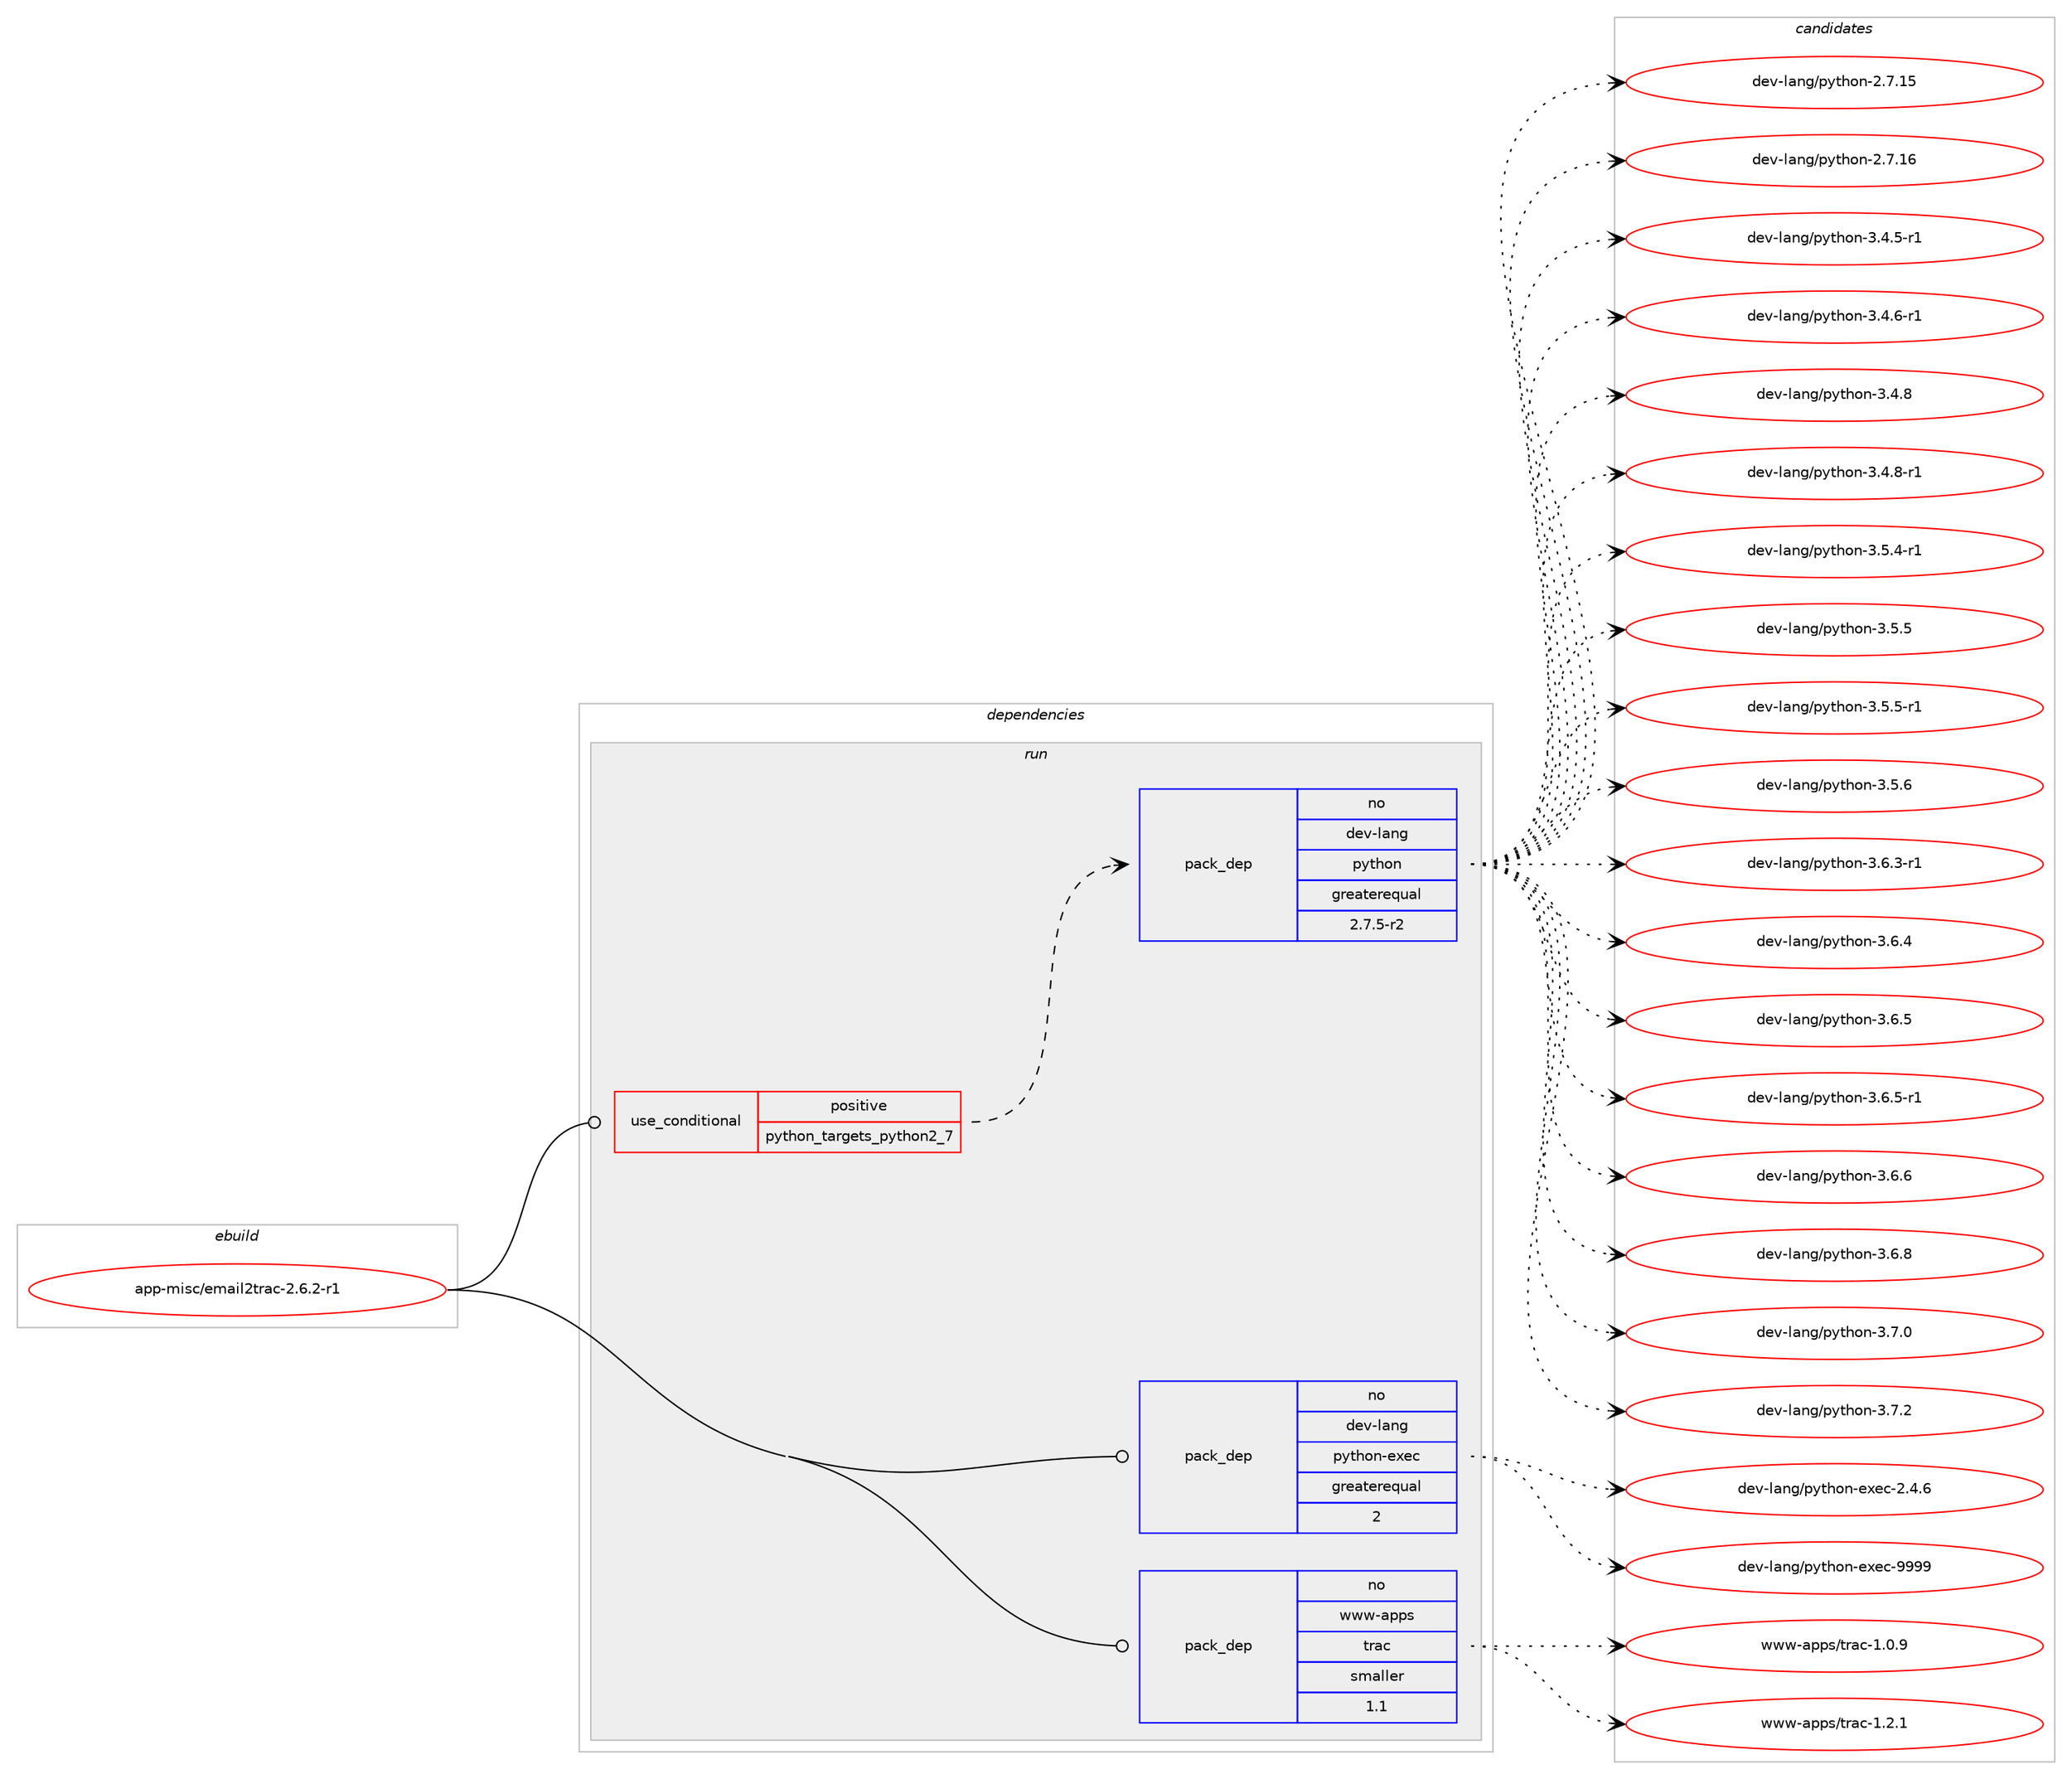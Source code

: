 digraph prolog {

# *************
# Graph options
# *************

newrank=true;
concentrate=true;
compound=true;
graph [rankdir=LR,fontname=Helvetica,fontsize=10,ranksep=1.5];#, ranksep=2.5, nodesep=0.2];
edge  [arrowhead=vee];
node  [fontname=Helvetica,fontsize=10];

# **********
# The ebuild
# **********

subgraph cluster_leftcol {
color=gray;
rank=same;
label=<<i>ebuild</i>>;
id [label="app-misc/email2trac-2.6.2-r1", color=red, width=4, href="../app-misc/email2trac-2.6.2-r1.svg"];
}

# ****************
# The dependencies
# ****************

subgraph cluster_midcol {
color=gray;
label=<<i>dependencies</i>>;
subgraph cluster_compile {
fillcolor="#eeeeee";
style=filled;
label=<<i>compile</i>>;
}
subgraph cluster_compileandrun {
fillcolor="#eeeeee";
style=filled;
label=<<i>compile and run</i>>;
}
subgraph cluster_run {
fillcolor="#eeeeee";
style=filled;
label=<<i>run</i>>;
subgraph cond353201 {
dependency1298477 [label=<<TABLE BORDER="0" CELLBORDER="1" CELLSPACING="0" CELLPADDING="4"><TR><TD ROWSPAN="3" CELLPADDING="10">use_conditional</TD></TR><TR><TD>positive</TD></TR><TR><TD>python_targets_python2_7</TD></TR></TABLE>>, shape=none, color=red];
subgraph pack925070 {
dependency1298478 [label=<<TABLE BORDER="0" CELLBORDER="1" CELLSPACING="0" CELLPADDING="4" WIDTH="220"><TR><TD ROWSPAN="6" CELLPADDING="30">pack_dep</TD></TR><TR><TD WIDTH="110">no</TD></TR><TR><TD>dev-lang</TD></TR><TR><TD>python</TD></TR><TR><TD>greaterequal</TD></TR><TR><TD>2.7.5-r2</TD></TR></TABLE>>, shape=none, color=blue];
}
dependency1298477:e -> dependency1298478:w [weight=20,style="dashed",arrowhead="vee"];
}
id:e -> dependency1298477:w [weight=20,style="solid",arrowhead="odot"];
subgraph pack925071 {
dependency1298479 [label=<<TABLE BORDER="0" CELLBORDER="1" CELLSPACING="0" CELLPADDING="4" WIDTH="220"><TR><TD ROWSPAN="6" CELLPADDING="30">pack_dep</TD></TR><TR><TD WIDTH="110">no</TD></TR><TR><TD>dev-lang</TD></TR><TR><TD>python-exec</TD></TR><TR><TD>greaterequal</TD></TR><TR><TD>2</TD></TR></TABLE>>, shape=none, color=blue];
}
id:e -> dependency1298479:w [weight=20,style="solid",arrowhead="odot"];
subgraph pack925072 {
dependency1298480 [label=<<TABLE BORDER="0" CELLBORDER="1" CELLSPACING="0" CELLPADDING="4" WIDTH="220"><TR><TD ROWSPAN="6" CELLPADDING="30">pack_dep</TD></TR><TR><TD WIDTH="110">no</TD></TR><TR><TD>www-apps</TD></TR><TR><TD>trac</TD></TR><TR><TD>smaller</TD></TR><TR><TD>1.1</TD></TR></TABLE>>, shape=none, color=blue];
}
id:e -> dependency1298480:w [weight=20,style="solid",arrowhead="odot"];
}
}

# **************
# The candidates
# **************

subgraph cluster_choices {
rank=same;
color=gray;
label=<<i>candidates</i>>;

subgraph choice925070 {
color=black;
nodesep=1;
choice10010111845108971101034711212111610411111045504655464953 [label="dev-lang/python-2.7.15", color=red, width=4,href="../dev-lang/python-2.7.15.svg"];
choice10010111845108971101034711212111610411111045504655464954 [label="dev-lang/python-2.7.16", color=red, width=4,href="../dev-lang/python-2.7.16.svg"];
choice1001011184510897110103471121211161041111104551465246534511449 [label="dev-lang/python-3.4.5-r1", color=red, width=4,href="../dev-lang/python-3.4.5-r1.svg"];
choice1001011184510897110103471121211161041111104551465246544511449 [label="dev-lang/python-3.4.6-r1", color=red, width=4,href="../dev-lang/python-3.4.6-r1.svg"];
choice100101118451089711010347112121116104111110455146524656 [label="dev-lang/python-3.4.8", color=red, width=4,href="../dev-lang/python-3.4.8.svg"];
choice1001011184510897110103471121211161041111104551465246564511449 [label="dev-lang/python-3.4.8-r1", color=red, width=4,href="../dev-lang/python-3.4.8-r1.svg"];
choice1001011184510897110103471121211161041111104551465346524511449 [label="dev-lang/python-3.5.4-r1", color=red, width=4,href="../dev-lang/python-3.5.4-r1.svg"];
choice100101118451089711010347112121116104111110455146534653 [label="dev-lang/python-3.5.5", color=red, width=4,href="../dev-lang/python-3.5.5.svg"];
choice1001011184510897110103471121211161041111104551465346534511449 [label="dev-lang/python-3.5.5-r1", color=red, width=4,href="../dev-lang/python-3.5.5-r1.svg"];
choice100101118451089711010347112121116104111110455146534654 [label="dev-lang/python-3.5.6", color=red, width=4,href="../dev-lang/python-3.5.6.svg"];
choice1001011184510897110103471121211161041111104551465446514511449 [label="dev-lang/python-3.6.3-r1", color=red, width=4,href="../dev-lang/python-3.6.3-r1.svg"];
choice100101118451089711010347112121116104111110455146544652 [label="dev-lang/python-3.6.4", color=red, width=4,href="../dev-lang/python-3.6.4.svg"];
choice100101118451089711010347112121116104111110455146544653 [label="dev-lang/python-3.6.5", color=red, width=4,href="../dev-lang/python-3.6.5.svg"];
choice1001011184510897110103471121211161041111104551465446534511449 [label="dev-lang/python-3.6.5-r1", color=red, width=4,href="../dev-lang/python-3.6.5-r1.svg"];
choice100101118451089711010347112121116104111110455146544654 [label="dev-lang/python-3.6.6", color=red, width=4,href="../dev-lang/python-3.6.6.svg"];
choice100101118451089711010347112121116104111110455146544656 [label="dev-lang/python-3.6.8", color=red, width=4,href="../dev-lang/python-3.6.8.svg"];
choice100101118451089711010347112121116104111110455146554648 [label="dev-lang/python-3.7.0", color=red, width=4,href="../dev-lang/python-3.7.0.svg"];
choice100101118451089711010347112121116104111110455146554650 [label="dev-lang/python-3.7.2", color=red, width=4,href="../dev-lang/python-3.7.2.svg"];
dependency1298478:e -> choice10010111845108971101034711212111610411111045504655464953:w [style=dotted,weight="100"];
dependency1298478:e -> choice10010111845108971101034711212111610411111045504655464954:w [style=dotted,weight="100"];
dependency1298478:e -> choice1001011184510897110103471121211161041111104551465246534511449:w [style=dotted,weight="100"];
dependency1298478:e -> choice1001011184510897110103471121211161041111104551465246544511449:w [style=dotted,weight="100"];
dependency1298478:e -> choice100101118451089711010347112121116104111110455146524656:w [style=dotted,weight="100"];
dependency1298478:e -> choice1001011184510897110103471121211161041111104551465246564511449:w [style=dotted,weight="100"];
dependency1298478:e -> choice1001011184510897110103471121211161041111104551465346524511449:w [style=dotted,weight="100"];
dependency1298478:e -> choice100101118451089711010347112121116104111110455146534653:w [style=dotted,weight="100"];
dependency1298478:e -> choice1001011184510897110103471121211161041111104551465346534511449:w [style=dotted,weight="100"];
dependency1298478:e -> choice100101118451089711010347112121116104111110455146534654:w [style=dotted,weight="100"];
dependency1298478:e -> choice1001011184510897110103471121211161041111104551465446514511449:w [style=dotted,weight="100"];
dependency1298478:e -> choice100101118451089711010347112121116104111110455146544652:w [style=dotted,weight="100"];
dependency1298478:e -> choice100101118451089711010347112121116104111110455146544653:w [style=dotted,weight="100"];
dependency1298478:e -> choice1001011184510897110103471121211161041111104551465446534511449:w [style=dotted,weight="100"];
dependency1298478:e -> choice100101118451089711010347112121116104111110455146544654:w [style=dotted,weight="100"];
dependency1298478:e -> choice100101118451089711010347112121116104111110455146544656:w [style=dotted,weight="100"];
dependency1298478:e -> choice100101118451089711010347112121116104111110455146554648:w [style=dotted,weight="100"];
dependency1298478:e -> choice100101118451089711010347112121116104111110455146554650:w [style=dotted,weight="100"];
}
subgraph choice925071 {
color=black;
nodesep=1;
choice1001011184510897110103471121211161041111104510112010199455046524654 [label="dev-lang/python-exec-2.4.6", color=red, width=4,href="../dev-lang/python-exec-2.4.6.svg"];
choice10010111845108971101034711212111610411111045101120101994557575757 [label="dev-lang/python-exec-9999", color=red, width=4,href="../dev-lang/python-exec-9999.svg"];
dependency1298479:e -> choice1001011184510897110103471121211161041111104510112010199455046524654:w [style=dotted,weight="100"];
dependency1298479:e -> choice10010111845108971101034711212111610411111045101120101994557575757:w [style=dotted,weight="100"];
}
subgraph choice925072 {
color=black;
nodesep=1;
choice1191191194597112112115471161149799454946484657 [label="www-apps/trac-1.0.9", color=red, width=4,href="../www-apps/trac-1.0.9.svg"];
choice1191191194597112112115471161149799454946504649 [label="www-apps/trac-1.2.1", color=red, width=4,href="../www-apps/trac-1.2.1.svg"];
dependency1298480:e -> choice1191191194597112112115471161149799454946484657:w [style=dotted,weight="100"];
dependency1298480:e -> choice1191191194597112112115471161149799454946504649:w [style=dotted,weight="100"];
}
}

}
